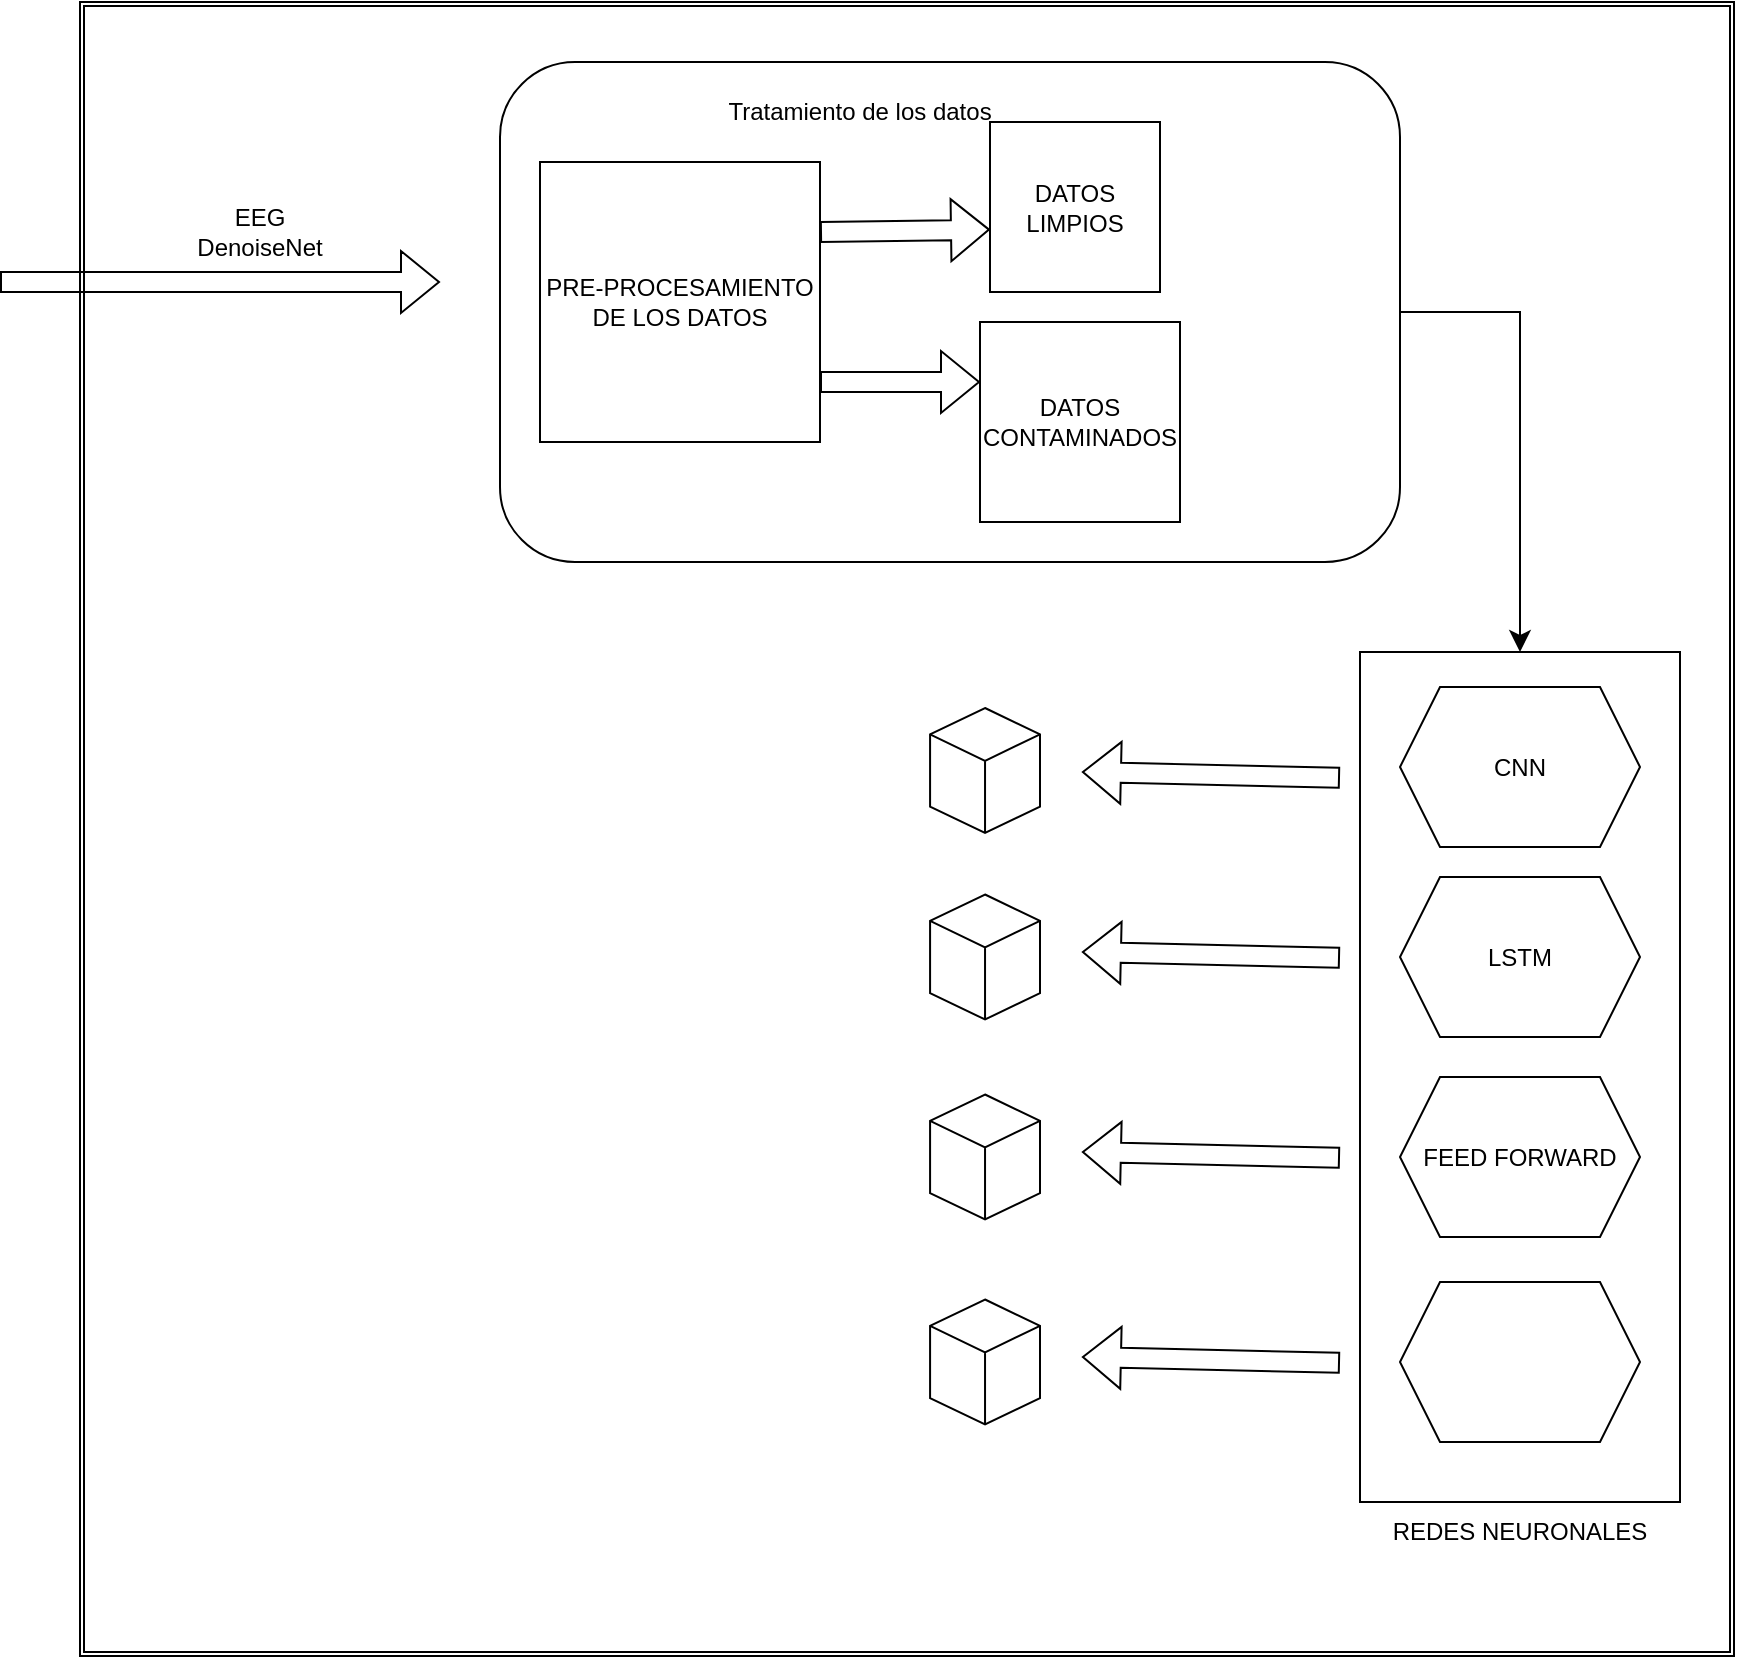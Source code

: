 <mxfile version="23.0.2" type="device">
  <diagram name="Página-1" id="B-iIGg5FEzL6OlP3MqI_">
    <mxGraphModel dx="2261" dy="836" grid="1" gridSize="10" guides="1" tooltips="1" connect="1" arrows="1" fold="1" page="1" pageScale="1" pageWidth="827" pageHeight="1169" math="0" shadow="0">
      <root>
        <mxCell id="0" />
        <mxCell id="1" parent="0" />
        <mxCell id="wrRrLDAonIUFUoA5fln_-28" value="" style="shape=ext;double=1;whiteSpace=wrap;html=1;aspect=fixed;" vertex="1" parent="1">
          <mxGeometry y="200" width="827" height="827" as="geometry" />
        </mxCell>
        <mxCell id="wrRrLDAonIUFUoA5fln_-16" value="" style="rounded=0;whiteSpace=wrap;html=1;" vertex="1" parent="1">
          <mxGeometry x="640" y="525" width="160" height="425" as="geometry" />
        </mxCell>
        <mxCell id="wrRrLDAonIUFUoA5fln_-10" value="" style="rounded=1;whiteSpace=wrap;html=1;" vertex="1" parent="1">
          <mxGeometry x="210" y="230" width="450" height="250" as="geometry" />
        </mxCell>
        <mxCell id="wrRrLDAonIUFUoA5fln_-2" value="" style="shape=flexArrow;endArrow=classic;html=1;rounded=0;" edge="1" parent="1">
          <mxGeometry width="50" height="50" relative="1" as="geometry">
            <mxPoint x="-40" y="340" as="sourcePoint" />
            <mxPoint x="180" y="340" as="targetPoint" />
          </mxGeometry>
        </mxCell>
        <mxCell id="wrRrLDAonIUFUoA5fln_-4" value="EEG DenoiseNet" style="text;html=1;strokeColor=none;fillColor=none;align=center;verticalAlign=middle;whiteSpace=wrap;rounded=0;" vertex="1" parent="1">
          <mxGeometry x="60" y="300" width="60" height="30" as="geometry" />
        </mxCell>
        <mxCell id="wrRrLDAonIUFUoA5fln_-5" value="PRE-PROCESAMIENTO DE LOS DATOS" style="whiteSpace=wrap;html=1;aspect=fixed;" vertex="1" parent="1">
          <mxGeometry x="230" y="280" width="140" height="140" as="geometry" />
        </mxCell>
        <mxCell id="wrRrLDAonIUFUoA5fln_-7" value="DATOS LIMPIOS" style="whiteSpace=wrap;html=1;aspect=fixed;" vertex="1" parent="1">
          <mxGeometry x="455" y="260" width="85" height="85" as="geometry" />
        </mxCell>
        <mxCell id="wrRrLDAonIUFUoA5fln_-8" value="DATOS CONTAMINADOS" style="whiteSpace=wrap;html=1;aspect=fixed;" vertex="1" parent="1">
          <mxGeometry x="450" y="360" width="100" height="100" as="geometry" />
        </mxCell>
        <mxCell id="wrRrLDAonIUFUoA5fln_-11" value="Tratamiento de los datos" style="text;html=1;strokeColor=none;fillColor=none;align=center;verticalAlign=middle;whiteSpace=wrap;rounded=0;" vertex="1" parent="1">
          <mxGeometry x="300" y="240" width="180" height="30" as="geometry" />
        </mxCell>
        <mxCell id="wrRrLDAonIUFUoA5fln_-13" value="CNN" style="shape=hexagon;perimeter=hexagonPerimeter2;whiteSpace=wrap;html=1;fixedSize=1;" vertex="1" parent="1">
          <mxGeometry x="660" y="542.5" width="120" height="80" as="geometry" />
        </mxCell>
        <mxCell id="wrRrLDAonIUFUoA5fln_-14" value="LSTM" style="shape=hexagon;perimeter=hexagonPerimeter2;whiteSpace=wrap;html=1;fixedSize=1;" vertex="1" parent="1">
          <mxGeometry x="660" y="637.5" width="120" height="80" as="geometry" />
        </mxCell>
        <mxCell id="wrRrLDAonIUFUoA5fln_-15" value="FEED FORWARD" style="shape=hexagon;perimeter=hexagonPerimeter2;whiteSpace=wrap;html=1;fixedSize=1;" vertex="1" parent="1">
          <mxGeometry x="660" y="737.5" width="120" height="80" as="geometry" />
        </mxCell>
        <mxCell id="wrRrLDAonIUFUoA5fln_-17" value="REDES NEURONALES" style="text;html=1;strokeColor=none;fillColor=none;align=center;verticalAlign=middle;whiteSpace=wrap;rounded=0;" vertex="1" parent="1">
          <mxGeometry x="630" y="950" width="180" height="30" as="geometry" />
        </mxCell>
        <mxCell id="wrRrLDAonIUFUoA5fln_-21" value="" style="edgeStyle=elbowEdgeStyle;elbow=horizontal;endArrow=classic;html=1;curved=0;rounded=0;endSize=8;startSize=8;exitX=1;exitY=0.5;exitDx=0;exitDy=0;entryX=0.5;entryY=0;entryDx=0;entryDy=0;" edge="1" parent="1" source="wrRrLDAonIUFUoA5fln_-10" target="wrRrLDAonIUFUoA5fln_-16">
          <mxGeometry width="50" height="50" relative="1" as="geometry">
            <mxPoint x="690" y="400" as="sourcePoint" />
            <mxPoint x="740" y="350" as="targetPoint" />
            <Array as="points">
              <mxPoint x="720" y="430" />
            </Array>
          </mxGeometry>
        </mxCell>
        <mxCell id="wrRrLDAonIUFUoA5fln_-22" value="" style="shape=flexArrow;endArrow=classic;html=1;rounded=0;exitX=1;exitY=0.25;exitDx=0;exitDy=0;entryX=0;entryY=0.633;entryDx=0;entryDy=0;entryPerimeter=0;" edge="1" parent="1" source="wrRrLDAonIUFUoA5fln_-5" target="wrRrLDAonIUFUoA5fln_-7">
          <mxGeometry width="50" height="50" relative="1" as="geometry">
            <mxPoint x="388.5" y="340" as="sourcePoint" />
            <mxPoint x="438.5" y="290" as="targetPoint" />
          </mxGeometry>
        </mxCell>
        <mxCell id="wrRrLDAonIUFUoA5fln_-23" value="" style="shape=flexArrow;endArrow=classic;html=1;rounded=0;exitX=1;exitY=0.25;exitDx=0;exitDy=0;entryX=0;entryY=0.5;entryDx=0;entryDy=0;" edge="1" parent="1">
          <mxGeometry width="50" height="50" relative="1" as="geometry">
            <mxPoint x="370" y="390" as="sourcePoint" />
            <mxPoint x="450" y="390" as="targetPoint" />
          </mxGeometry>
        </mxCell>
        <mxCell id="wrRrLDAonIUFUoA5fln_-24" value="" style="shape=flexArrow;endArrow=classic;html=1;rounded=0;exitX=-0.006;exitY=0.395;exitDx=0;exitDy=0;exitPerimeter=0;" edge="1" parent="1">
          <mxGeometry width="50" height="50" relative="1" as="geometry">
            <mxPoint x="630" y="587.875" as="sourcePoint" />
            <mxPoint x="500.96" y="585" as="targetPoint" />
          </mxGeometry>
        </mxCell>
        <mxCell id="wrRrLDAonIUFUoA5fln_-25" value="" style="html=1;whiteSpace=wrap;shape=isoCube2;backgroundOutline=1;isoAngle=15;" vertex="1" parent="1">
          <mxGeometry x="425.04" y="553" width="54.96" height="62.5" as="geometry" />
        </mxCell>
        <mxCell id="wrRrLDAonIUFUoA5fln_-31" value="" style="shape=hexagon;perimeter=hexagonPerimeter2;whiteSpace=wrap;html=1;fixedSize=1;" vertex="1" parent="1">
          <mxGeometry x="660" y="840" width="120" height="80" as="geometry" />
        </mxCell>
        <mxCell id="wrRrLDAonIUFUoA5fln_-32" value="" style="shape=flexArrow;endArrow=classic;html=1;rounded=0;exitX=-0.006;exitY=0.395;exitDx=0;exitDy=0;exitPerimeter=0;" edge="1" parent="1">
          <mxGeometry width="50" height="50" relative="1" as="geometry">
            <mxPoint x="630" y="677.875" as="sourcePoint" />
            <mxPoint x="500.96" y="675" as="targetPoint" />
          </mxGeometry>
        </mxCell>
        <mxCell id="wrRrLDAonIUFUoA5fln_-34" value="" style="html=1;whiteSpace=wrap;shape=isoCube2;backgroundOutline=1;isoAngle=15;" vertex="1" parent="1">
          <mxGeometry x="425.04" y="646.25" width="54.96" height="62.5" as="geometry" />
        </mxCell>
        <mxCell id="wrRrLDAonIUFUoA5fln_-35" value="" style="shape=flexArrow;endArrow=classic;html=1;rounded=0;exitX=-0.006;exitY=0.395;exitDx=0;exitDy=0;exitPerimeter=0;" edge="1" parent="1">
          <mxGeometry width="50" height="50" relative="1" as="geometry">
            <mxPoint x="630" y="777.875" as="sourcePoint" />
            <mxPoint x="500.96" y="775" as="targetPoint" />
          </mxGeometry>
        </mxCell>
        <mxCell id="wrRrLDAonIUFUoA5fln_-36" value="" style="html=1;whiteSpace=wrap;shape=isoCube2;backgroundOutline=1;isoAngle=15;" vertex="1" parent="1">
          <mxGeometry x="425.04" y="746.25" width="54.96" height="62.5" as="geometry" />
        </mxCell>
        <mxCell id="wrRrLDAonIUFUoA5fln_-37" value="" style="shape=flexArrow;endArrow=classic;html=1;rounded=0;exitX=-0.006;exitY=0.395;exitDx=0;exitDy=0;exitPerimeter=0;" edge="1" parent="1">
          <mxGeometry width="50" height="50" relative="1" as="geometry">
            <mxPoint x="630" y="880.375" as="sourcePoint" />
            <mxPoint x="500.96" y="877.5" as="targetPoint" />
          </mxGeometry>
        </mxCell>
        <mxCell id="wrRrLDAonIUFUoA5fln_-38" value="" style="html=1;whiteSpace=wrap;shape=isoCube2;backgroundOutline=1;isoAngle=15;" vertex="1" parent="1">
          <mxGeometry x="425.04" y="848.75" width="54.96" height="62.5" as="geometry" />
        </mxCell>
      </root>
    </mxGraphModel>
  </diagram>
</mxfile>
